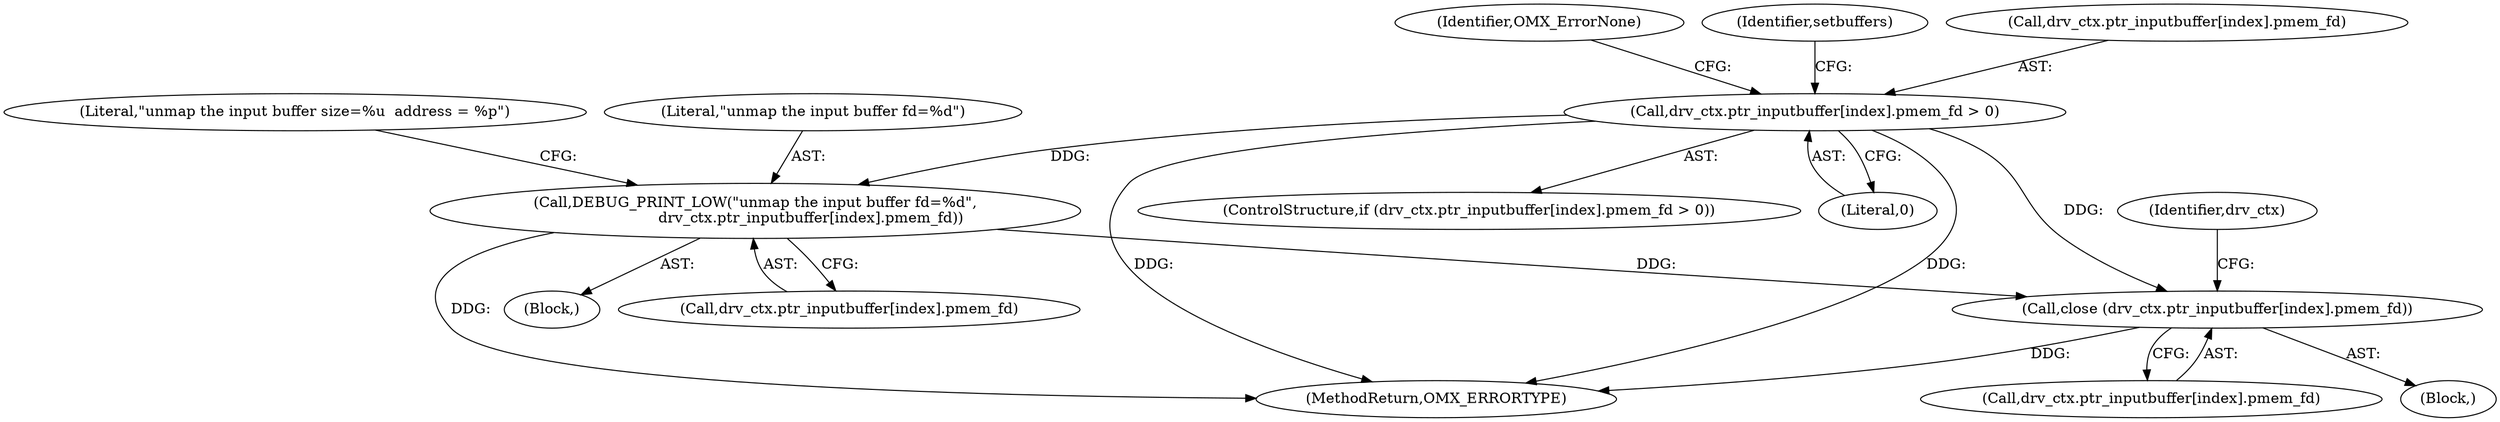 digraph "0_Android_5b82f4f90c3d531313714df4b936f92fb0ff15cf_2@API" {
"1000224" [label="(Call,close (drv_ctx.ptr_inputbuffer[index].pmem_fd))"];
"1000182" [label="(Call,DEBUG_PRINT_LOW(\"unmap the input buffer fd=%d\",\n                        drv_ctx.ptr_inputbuffer[index].pmem_fd))"];
"1000149" [label="(Call,drv_ctx.ptr_inputbuffer[index].pmem_fd > 0)"];
"1000149" [label="(Call,drv_ctx.ptr_inputbuffer[index].pmem_fd > 0)"];
"1000224" [label="(Call,close (drv_ctx.ptr_inputbuffer[index].pmem_fd))"];
"1000236" [label="(Identifier,drv_ctx)"];
"1000192" [label="(Literal,\"unmap the input buffer size=%u  address = %p\")"];
"1000225" [label="(Call,drv_ctx.ptr_inputbuffer[index].pmem_fd)"];
"1000182" [label="(Call,DEBUG_PRINT_LOW(\"unmap the input buffer fd=%d\",\n                        drv_ctx.ptr_inputbuffer[index].pmem_fd))"];
"1000148" [label="(ControlStructure,if (drv_ctx.ptr_inputbuffer[index].pmem_fd > 0))"];
"1000280" [label="(MethodReturn,OMX_ERRORTYPE)"];
"1000279" [label="(Identifier,OMX_ErrorNone)"];
"1000181" [label="(Block,)"];
"1000162" [label="(Identifier,setbuffers)"];
"1000150" [label="(Call,drv_ctx.ptr_inputbuffer[index].pmem_fd)"];
"1000158" [label="(Block,)"];
"1000157" [label="(Literal,0)"];
"1000183" [label="(Literal,\"unmap the input buffer fd=%d\")"];
"1000184" [label="(Call,drv_ctx.ptr_inputbuffer[index].pmem_fd)"];
"1000224" -> "1000158"  [label="AST: "];
"1000224" -> "1000225"  [label="CFG: "];
"1000225" -> "1000224"  [label="AST: "];
"1000236" -> "1000224"  [label="CFG: "];
"1000224" -> "1000280"  [label="DDG: "];
"1000182" -> "1000224"  [label="DDG: "];
"1000149" -> "1000224"  [label="DDG: "];
"1000182" -> "1000181"  [label="AST: "];
"1000182" -> "1000184"  [label="CFG: "];
"1000183" -> "1000182"  [label="AST: "];
"1000184" -> "1000182"  [label="AST: "];
"1000192" -> "1000182"  [label="CFG: "];
"1000182" -> "1000280"  [label="DDG: "];
"1000149" -> "1000182"  [label="DDG: "];
"1000149" -> "1000148"  [label="AST: "];
"1000149" -> "1000157"  [label="CFG: "];
"1000150" -> "1000149"  [label="AST: "];
"1000157" -> "1000149"  [label="AST: "];
"1000162" -> "1000149"  [label="CFG: "];
"1000279" -> "1000149"  [label="CFG: "];
"1000149" -> "1000280"  [label="DDG: "];
"1000149" -> "1000280"  [label="DDG: "];
}
